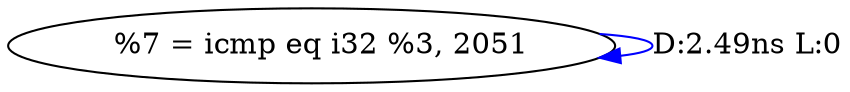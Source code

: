 digraph {
Node0x39a72d0[label="  %7 = icmp eq i32 %3, 2051"];
Node0x39a72d0 -> Node0x39a72d0[label="D:2.49ns L:0",color=blue];
}
